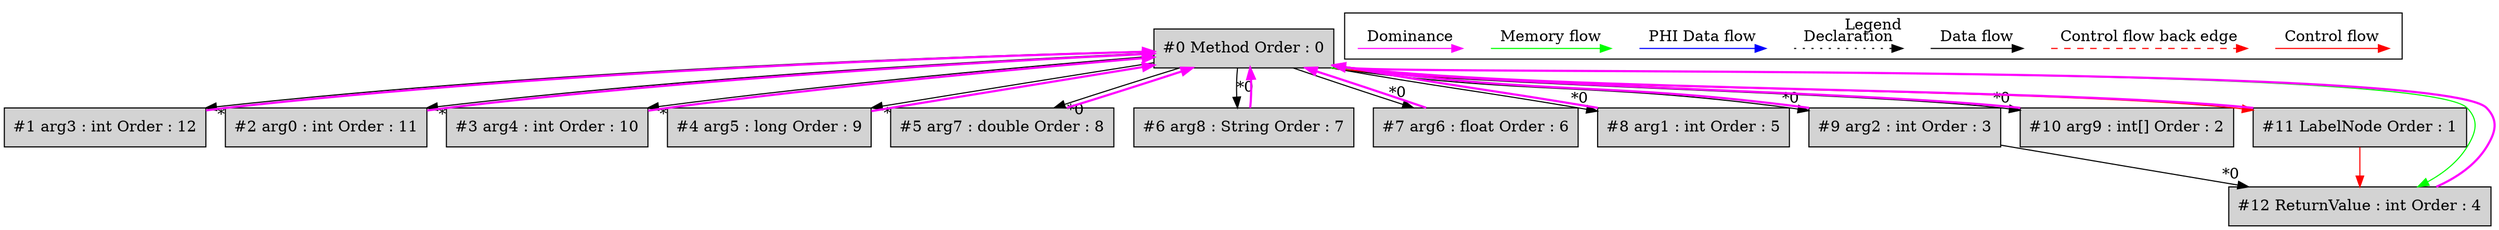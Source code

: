 digraph debugoutput {
 ordering="in";
 node0[label="#0 Method Order : 0",shape=box, fillcolor=lightgrey, style=filled];
 node1[label="#1 arg3 : int Order : 12",shape=box, fillcolor=lightgrey, style=filled];
 node1 -> node0[dir="forward" color="fuchsia" penwidth="2"];
 node0 -> node1[headlabel="*0", labeldistance=2];
 node2[label="#2 arg0 : int Order : 11",shape=box, fillcolor=lightgrey, style=filled];
 node2 -> node0[dir="forward" color="fuchsia" penwidth="2"];
 node0 -> node2[headlabel="*0", labeldistance=2];
 node3[label="#3 arg4 : int Order : 10",shape=box, fillcolor=lightgrey, style=filled];
 node3 -> node0[dir="forward" color="fuchsia" penwidth="2"];
 node0 -> node3[headlabel="*0", labeldistance=2];
 node4[label="#4 arg5 : long Order : 9",shape=box, fillcolor=lightgrey, style=filled];
 node4 -> node0[dir="forward" color="fuchsia" penwidth="2"];
 node0 -> node4[headlabel="*0", labeldistance=2];
 node5[label="#5 arg7 : double Order : 8",shape=box, fillcolor=lightgrey, style=filled];
 node5 -> node0[dir="forward" color="fuchsia" penwidth="2"];
 node0 -> node5[headlabel="*0", labeldistance=2];
 node6[label="#6 arg8 : String Order : 7",shape=box, fillcolor=lightgrey, style=filled];
 node6 -> node0[dir="forward" color="fuchsia" penwidth="2"];
 node0 -> node6[headlabel="*0", labeldistance=2];
 node7[label="#7 arg6 : float Order : 6",shape=box, fillcolor=lightgrey, style=filled];
 node7 -> node0[dir="forward" color="fuchsia" penwidth="2"];
 node0 -> node7[headlabel="*0", labeldistance=2];
 node8[label="#8 arg1 : int Order : 5",shape=box, fillcolor=lightgrey, style=filled];
 node8 -> node0[dir="forward" color="fuchsia" penwidth="2"];
 node0 -> node8[headlabel="*0", labeldistance=2];
 node9[label="#9 arg2 : int Order : 3",shape=box, fillcolor=lightgrey, style=filled];
 node9 -> node0[dir="forward" color="fuchsia" penwidth="2"];
 node0 -> node9[headlabel="*0", labeldistance=2];
 node10[label="#10 arg9 : int[] Order : 2",shape=box, fillcolor=lightgrey, style=filled];
 node10 -> node0[dir="forward" color="fuchsia" penwidth="2"];
 node0 -> node10[headlabel="*0", labeldistance=2];
 node11[label="#11 LabelNode Order : 1",shape=box, fillcolor=lightgrey, style=filled];
 node11 -> node0[dir="forward" color="fuchsia" penwidth="2"];
 node0 -> node11[labeldistance=2, color=red, fontcolor=red];
 node12[label="#12 ReturnValue : int Order : 4",shape=box, fillcolor=lightgrey, style=filled];
 node12 -> node0[dir="forward" color="fuchsia" penwidth="2"];
 node9 -> node12[headlabel="*0", labeldistance=2];
 node11 -> node12[labeldistance=2, color=red, fontcolor=red];
 node0 -> node12[labeldistance=2, color=green, constraint=false];
 subgraph cluster_000 {
  label = "Legend";
  node [shape=point]
  {
   rank=same;
   c0 [style = invis];
   c1 [style = invis];
   c2 [style = invis];
   c3 [style = invis];
   d0 [style = invis];
   d1 [style = invis];
   d2 [style = invis];
   d3 [style = invis];
   d4 [style = invis];
   d5 [style = invis];
   d6 [style = invis];
   d7 [style = invis];
   d8 [style = invis];
   d9 [style = invis];
  }
  c0 -> c1 [label="Control flow", style=solid, color=red]
  c2 -> c3 [label="Control flow back edge", style=dashed, color=red]
  d0 -> d1 [label="Data flow"]
  d2 -> d3 [label="Declaration", style=dotted]
  d4 -> d5 [label="PHI Data flow", color=blue]
  d6 -> d7 [label="Memory flow", color=green]
  d8 -> d9 [label="Dominance", color=fuchsia, style=solid]
 }

}
